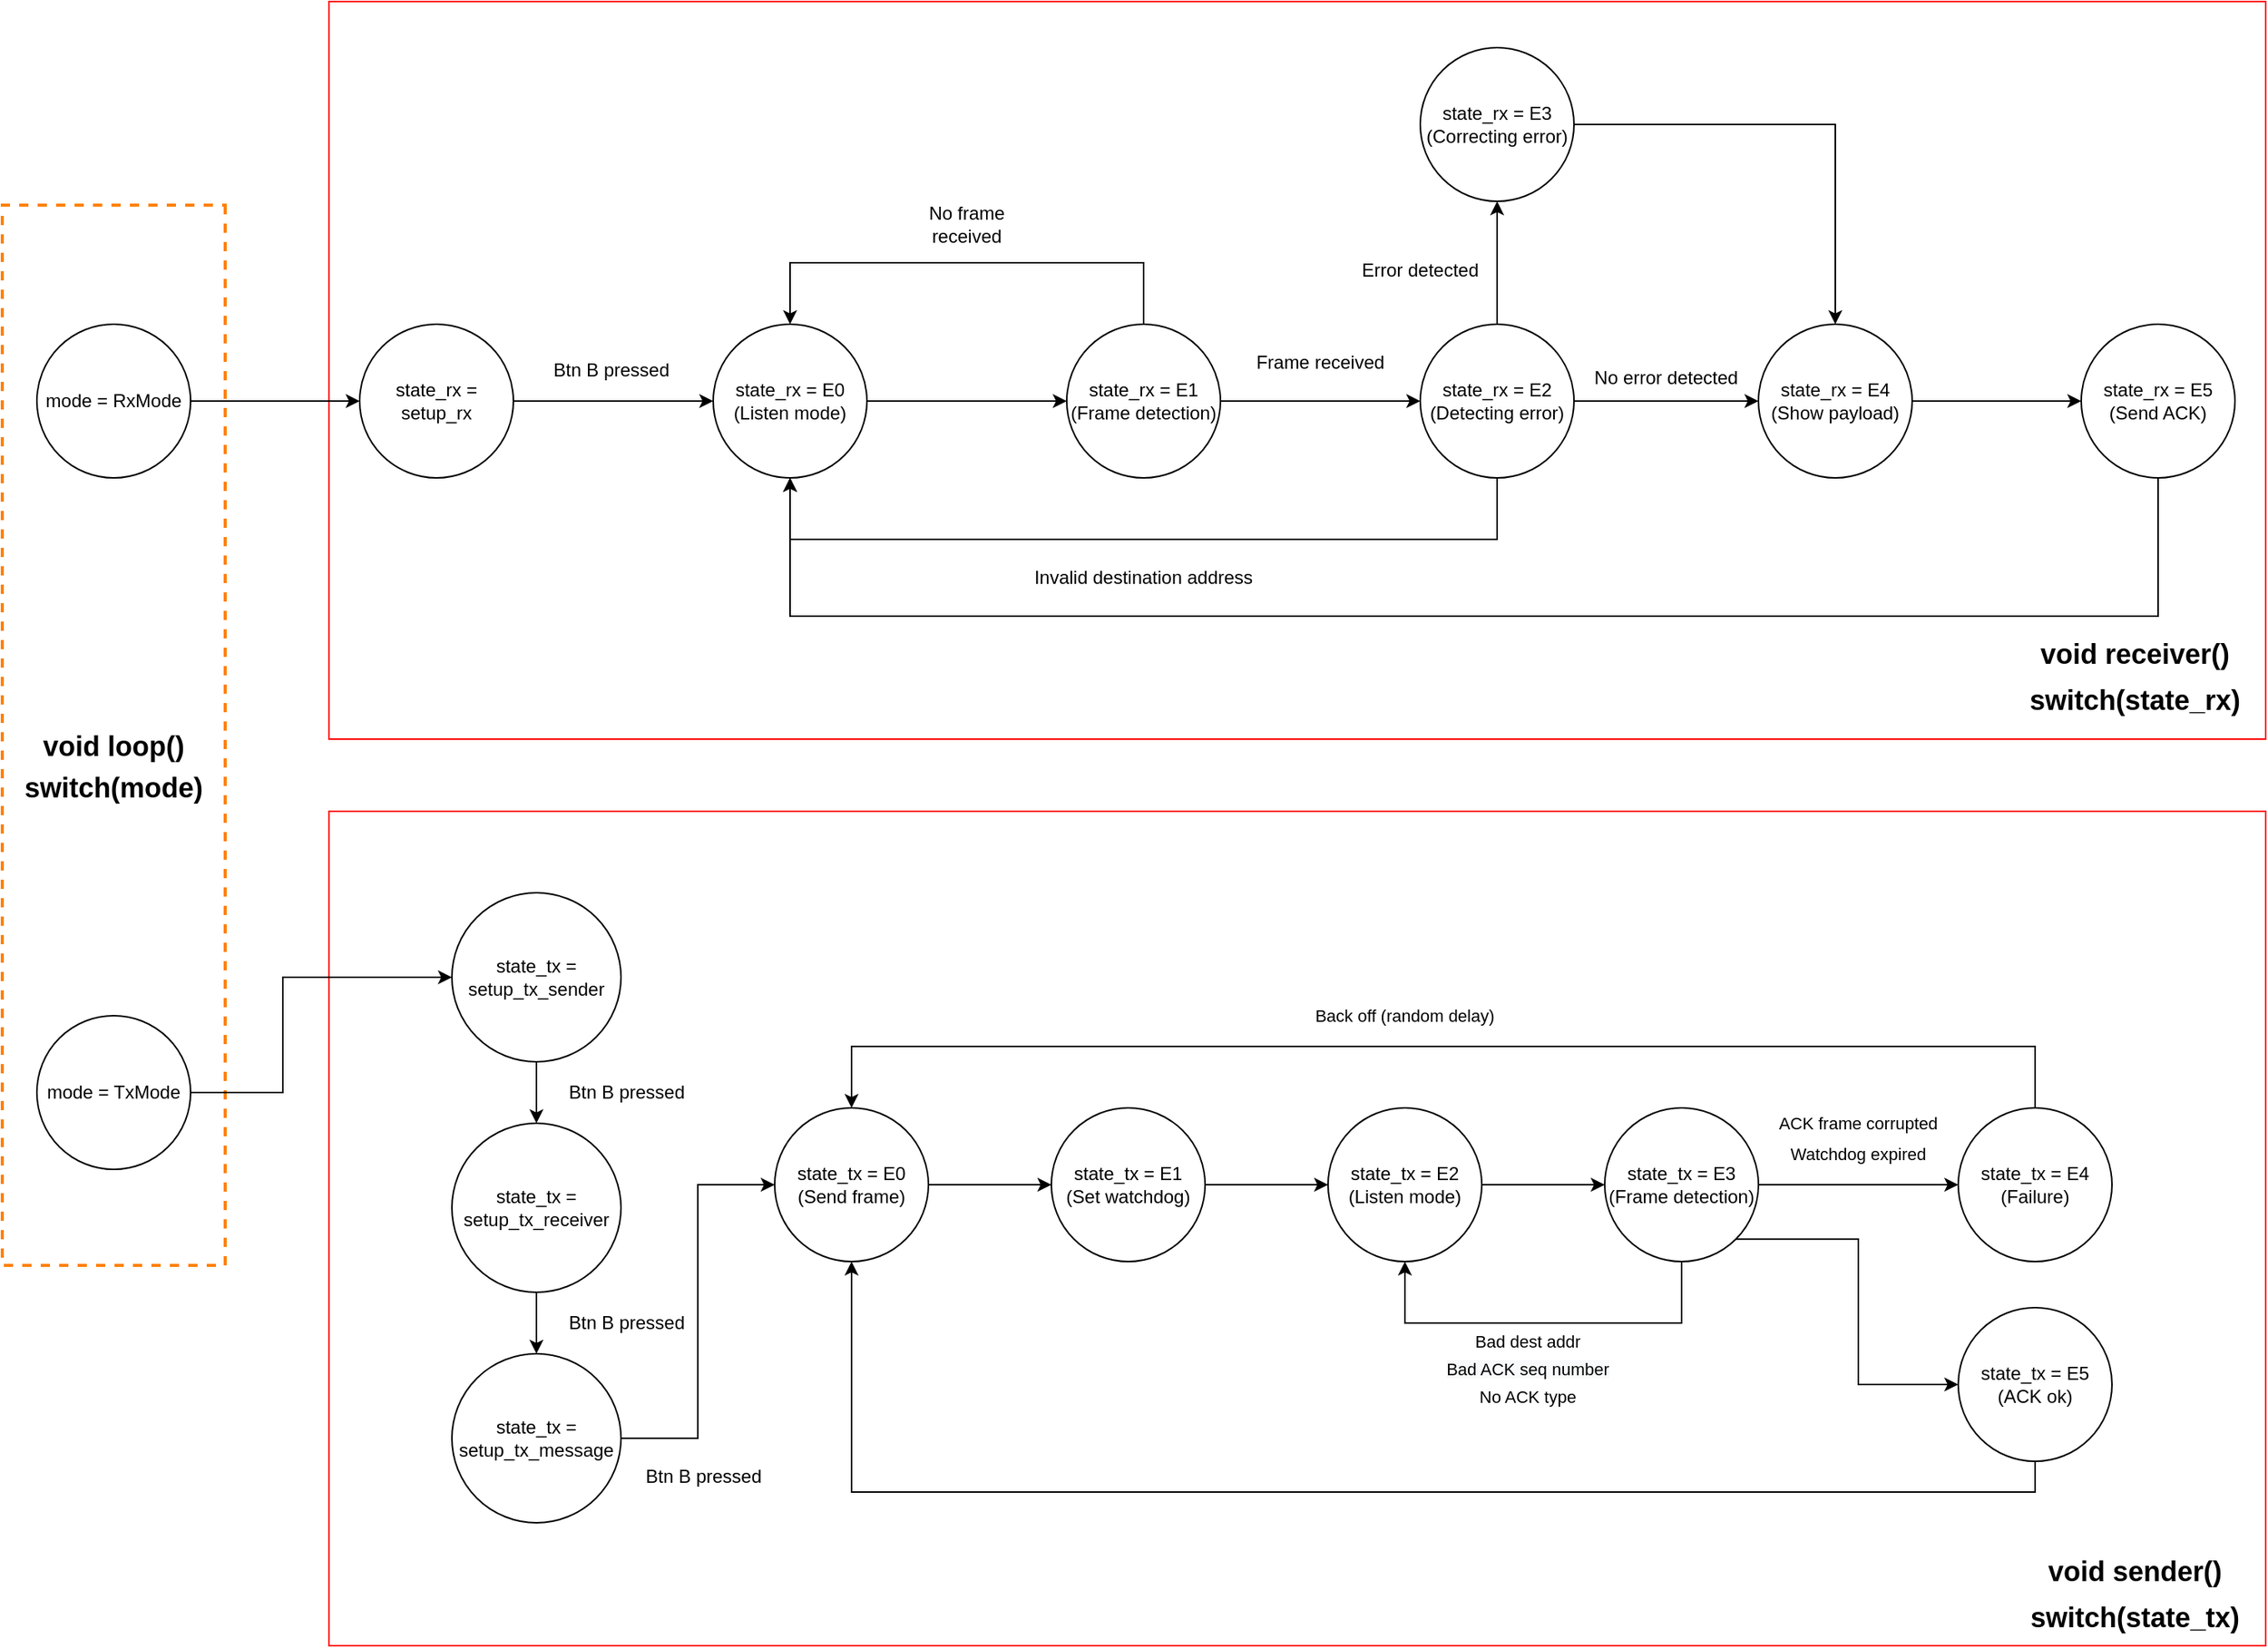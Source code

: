 <mxfile version="20.6.0" type="device"><diagram id="exGeWLARYNG6Pr1bm3GK" name="Page-1"><mxGraphModel dx="1348" dy="1620" grid="1" gridSize="10" guides="1" tooltips="1" connect="1" arrows="1" fold="1" page="1" pageScale="1" pageWidth="1169" pageHeight="827" math="0" shadow="0"><root><mxCell id="0"/><mxCell id="1" parent="0"/><mxCell id="FNsrXsWTFyg-rzpGsDtd-76" value="" style="rounded=0;whiteSpace=wrap;html=1;fontSize=11;rotation=90;dashed=1;fillColor=none;strokeWidth=2;strokeColor=#FF8000;" parent="1" vertex="1"><mxGeometry x="-265" y="225" width="690" height="145" as="geometry"/></mxCell><mxCell id="FNsrXsWTFyg-rzpGsDtd-73" value="" style="rounded=0;whiteSpace=wrap;html=1;fontSize=11;fillColor=none;strokeColor=#FF0000;" parent="1" vertex="1"><mxGeometry x="220" y="347" width="1260" height="543" as="geometry"/></mxCell><mxCell id="FNsrXsWTFyg-rzpGsDtd-32" value="" style="rounded=0;whiteSpace=wrap;html=1;fillColor=none;strokeColor=#FF0000;" parent="1" vertex="1"><mxGeometry x="220" y="-180" width="1260" height="480" as="geometry"/></mxCell><mxCell id="FNsrXsWTFyg-rzpGsDtd-3" style="edgeStyle=orthogonalEdgeStyle;rounded=0;orthogonalLoop=1;jettySize=auto;html=1;" parent="1" source="FNsrXsWTFyg-rzpGsDtd-1" target="FNsrXsWTFyg-rzpGsDtd-2" edge="1"><mxGeometry relative="1" as="geometry"/></mxCell><mxCell id="FNsrXsWTFyg-rzpGsDtd-1" value="mode = RxMode" style="ellipse;whiteSpace=wrap;html=1;aspect=fixed;" parent="1" vertex="1"><mxGeometry x="30" y="30" width="100" height="100" as="geometry"/></mxCell><mxCell id="FNsrXsWTFyg-rzpGsDtd-8" style="edgeStyle=orthogonalEdgeStyle;rounded=0;orthogonalLoop=1;jettySize=auto;html=1;" parent="1" source="FNsrXsWTFyg-rzpGsDtd-2" target="FNsrXsWTFyg-rzpGsDtd-4" edge="1"><mxGeometry relative="1" as="geometry"/></mxCell><mxCell id="FNsrXsWTFyg-rzpGsDtd-2" value="state_rx = setup_rx" style="ellipse;whiteSpace=wrap;html=1;aspect=fixed;" parent="1" vertex="1"><mxGeometry x="240" y="30" width="100" height="100" as="geometry"/></mxCell><mxCell id="FNsrXsWTFyg-rzpGsDtd-11" style="edgeStyle=orthogonalEdgeStyle;rounded=0;orthogonalLoop=1;jettySize=auto;html=1;entryX=0;entryY=0.5;entryDx=0;entryDy=0;" parent="1" source="FNsrXsWTFyg-rzpGsDtd-4" target="FNsrXsWTFyg-rzpGsDtd-10" edge="1"><mxGeometry relative="1" as="geometry"/></mxCell><mxCell id="FNsrXsWTFyg-rzpGsDtd-4" value="state_rx = E0&lt;br&gt;(Listen mode)" style="ellipse;whiteSpace=wrap;html=1;aspect=fixed;" parent="1" vertex="1"><mxGeometry x="470" y="30" width="100" height="100" as="geometry"/></mxCell><mxCell id="FNsrXsWTFyg-rzpGsDtd-9" value="Btn B pressed&amp;nbsp;" style="text;html=1;resizable=0;autosize=1;align=center;verticalAlign=middle;points=[];fillColor=none;strokeColor=none;rounded=0;" parent="1" vertex="1"><mxGeometry x="360" y="50" width="90" height="20" as="geometry"/></mxCell><mxCell id="FNsrXsWTFyg-rzpGsDtd-12" style="edgeStyle=orthogonalEdgeStyle;rounded=0;orthogonalLoop=1;jettySize=auto;html=1;entryX=0.5;entryY=0;entryDx=0;entryDy=0;" parent="1" source="FNsrXsWTFyg-rzpGsDtd-10" target="FNsrXsWTFyg-rzpGsDtd-4" edge="1"><mxGeometry relative="1" as="geometry"><Array as="points"><mxPoint x="750" y="-10"/><mxPoint x="520" y="-10"/></Array></mxGeometry></mxCell><mxCell id="FNsrXsWTFyg-rzpGsDtd-15" style="edgeStyle=orthogonalEdgeStyle;rounded=0;orthogonalLoop=1;jettySize=auto;html=1;" parent="1" source="FNsrXsWTFyg-rzpGsDtd-10" target="FNsrXsWTFyg-rzpGsDtd-14" edge="1"><mxGeometry relative="1" as="geometry"/></mxCell><mxCell id="FNsrXsWTFyg-rzpGsDtd-10" value="state_rx = E1&lt;br&gt;(Frame detection)" style="ellipse;whiteSpace=wrap;html=1;aspect=fixed;" parent="1" vertex="1"><mxGeometry x="700" y="30" width="100" height="100" as="geometry"/></mxCell><mxCell id="FNsrXsWTFyg-rzpGsDtd-13" value="No frame received" style="text;html=1;strokeColor=none;fillColor=none;align=center;verticalAlign=middle;whiteSpace=wrap;rounded=0;" parent="1" vertex="1"><mxGeometry x="590" y="-50" width="90" height="30" as="geometry"/></mxCell><mxCell id="FNsrXsWTFyg-rzpGsDtd-18" style="edgeStyle=orthogonalEdgeStyle;rounded=0;orthogonalLoop=1;jettySize=auto;html=1;entryX=0.5;entryY=1;entryDx=0;entryDy=0;" parent="1" source="FNsrXsWTFyg-rzpGsDtd-14" target="FNsrXsWTFyg-rzpGsDtd-4" edge="1"><mxGeometry relative="1" as="geometry"><Array as="points"><mxPoint x="980" y="170"/><mxPoint x="520" y="170"/></Array></mxGeometry></mxCell><mxCell id="FNsrXsWTFyg-rzpGsDtd-24" style="edgeStyle=orthogonalEdgeStyle;rounded=0;orthogonalLoop=1;jettySize=auto;html=1;entryX=0.5;entryY=1;entryDx=0;entryDy=0;" parent="1" source="FNsrXsWTFyg-rzpGsDtd-14" target="FNsrXsWTFyg-rzpGsDtd-17" edge="1"><mxGeometry relative="1" as="geometry"/></mxCell><mxCell id="FNsrXsWTFyg-rzpGsDtd-25" style="edgeStyle=orthogonalEdgeStyle;rounded=0;orthogonalLoop=1;jettySize=auto;html=1;entryX=0;entryY=0.5;entryDx=0;entryDy=0;" parent="1" source="FNsrXsWTFyg-rzpGsDtd-14" target="FNsrXsWTFyg-rzpGsDtd-23" edge="1"><mxGeometry relative="1" as="geometry"/></mxCell><mxCell id="FNsrXsWTFyg-rzpGsDtd-14" value="state_rx = E2&lt;br&gt;(Detecting error)" style="ellipse;whiteSpace=wrap;html=1;aspect=fixed;" parent="1" vertex="1"><mxGeometry x="930" y="30" width="100" height="100" as="geometry"/></mxCell><mxCell id="FNsrXsWTFyg-rzpGsDtd-16" value="Frame received" style="text;html=1;strokeColor=none;fillColor=none;align=center;verticalAlign=middle;whiteSpace=wrap;rounded=0;" parent="1" vertex="1"><mxGeometry x="820" y="40" width="90" height="30" as="geometry"/></mxCell><mxCell id="FNsrXsWTFyg-rzpGsDtd-26" style="edgeStyle=orthogonalEdgeStyle;rounded=0;orthogonalLoop=1;jettySize=auto;html=1;entryX=0.5;entryY=0;entryDx=0;entryDy=0;" parent="1" source="FNsrXsWTFyg-rzpGsDtd-17" target="FNsrXsWTFyg-rzpGsDtd-23" edge="1"><mxGeometry relative="1" as="geometry"/></mxCell><mxCell id="FNsrXsWTFyg-rzpGsDtd-17" value="state_rx = E3&lt;br&gt;(Correcting error)" style="ellipse;whiteSpace=wrap;html=1;aspect=fixed;" parent="1" vertex="1"><mxGeometry x="930" y="-150" width="100" height="100" as="geometry"/></mxCell><mxCell id="FNsrXsWTFyg-rzpGsDtd-20" value="Invalid destination address" style="text;html=1;strokeColor=none;fillColor=none;align=center;verticalAlign=middle;whiteSpace=wrap;rounded=0;" parent="1" vertex="1"><mxGeometry x="665" y="180" width="170" height="30" as="geometry"/></mxCell><mxCell id="FNsrXsWTFyg-rzpGsDtd-22" value="Error detected" style="text;html=1;strokeColor=none;fillColor=none;align=center;verticalAlign=middle;whiteSpace=wrap;rounded=0;" parent="1" vertex="1"><mxGeometry x="890" y="-20" width="80" height="30" as="geometry"/></mxCell><mxCell id="FNsrXsWTFyg-rzpGsDtd-31" style="edgeStyle=orthogonalEdgeStyle;rounded=0;orthogonalLoop=1;jettySize=auto;html=1;entryX=0;entryY=0.5;entryDx=0;entryDy=0;" parent="1" source="FNsrXsWTFyg-rzpGsDtd-23" target="FNsrXsWTFyg-rzpGsDtd-30" edge="1"><mxGeometry relative="1" as="geometry"/></mxCell><mxCell id="FNsrXsWTFyg-rzpGsDtd-23" value="state_rx = E4&lt;br&gt;(Show payload)" style="ellipse;whiteSpace=wrap;html=1;aspect=fixed;" parent="1" vertex="1"><mxGeometry x="1150" y="30" width="100" height="100" as="geometry"/></mxCell><mxCell id="FNsrXsWTFyg-rzpGsDtd-27" value="No error detected" style="text;html=1;strokeColor=none;fillColor=none;align=center;verticalAlign=middle;whiteSpace=wrap;rounded=0;" parent="1" vertex="1"><mxGeometry x="1040" y="50" width="100" height="30" as="geometry"/></mxCell><mxCell id="JnXLBQSu3MoinvZ75uY0-1" style="edgeStyle=orthogonalEdgeStyle;rounded=0;orthogonalLoop=1;jettySize=auto;html=1;entryX=0.5;entryY=1;entryDx=0;entryDy=0;" edge="1" parent="1" source="FNsrXsWTFyg-rzpGsDtd-30" target="FNsrXsWTFyg-rzpGsDtd-4"><mxGeometry relative="1" as="geometry"><Array as="points"><mxPoint x="1410" y="220"/><mxPoint x="520" y="220"/></Array></mxGeometry></mxCell><mxCell id="FNsrXsWTFyg-rzpGsDtd-30" value="state_rx = E5&lt;br&gt;(Send ACK)" style="ellipse;whiteSpace=wrap;html=1;aspect=fixed;" parent="1" vertex="1"><mxGeometry x="1360" y="30" width="100" height="100" as="geometry"/></mxCell><mxCell id="FNsrXsWTFyg-rzpGsDtd-33" value="&lt;font style=&quot;font-size: 18px;&quot;&gt;&lt;b&gt;switch(state_rx)&lt;/b&gt;&lt;/font&gt;" style="text;html=1;strokeColor=none;fillColor=none;align=center;verticalAlign=middle;whiteSpace=wrap;rounded=0;" parent="1" vertex="1"><mxGeometry x="1330" y="260" width="130" height="30" as="geometry"/></mxCell><mxCell id="FNsrXsWTFyg-rzpGsDtd-35" value="&lt;font style=&quot;font-size: 18px;&quot;&gt;&lt;b&gt;void receiver()&lt;/b&gt;&lt;/font&gt;" style="text;html=1;strokeColor=none;fillColor=none;align=center;verticalAlign=middle;whiteSpace=wrap;rounded=0;" parent="1" vertex="1"><mxGeometry x="1330" y="230" width="130" height="30" as="geometry"/></mxCell><mxCell id="FNsrXsWTFyg-rzpGsDtd-38" style="edgeStyle=orthogonalEdgeStyle;rounded=0;orthogonalLoop=1;jettySize=auto;html=1;entryX=0;entryY=0.5;entryDx=0;entryDy=0;fontSize=18;" parent="1" source="FNsrXsWTFyg-rzpGsDtd-36" target="FNsrXsWTFyg-rzpGsDtd-37" edge="1"><mxGeometry relative="1" as="geometry"><Array as="points"><mxPoint x="190" y="530"/><mxPoint x="190" y="455"/></Array></mxGeometry></mxCell><mxCell id="FNsrXsWTFyg-rzpGsDtd-36" value="mode = TxMode" style="ellipse;whiteSpace=wrap;html=1;aspect=fixed;" parent="1" vertex="1"><mxGeometry x="30" y="480" width="100" height="100" as="geometry"/></mxCell><mxCell id="FNsrXsWTFyg-rzpGsDtd-42" style="edgeStyle=orthogonalEdgeStyle;rounded=0;orthogonalLoop=1;jettySize=auto;html=1;exitX=0.5;exitY=1;exitDx=0;exitDy=0;entryX=0.5;entryY=0;entryDx=0;entryDy=0;fontSize=18;" parent="1" source="FNsrXsWTFyg-rzpGsDtd-37" target="FNsrXsWTFyg-rzpGsDtd-39" edge="1"><mxGeometry relative="1" as="geometry"/></mxCell><mxCell id="FNsrXsWTFyg-rzpGsDtd-37" value="state_tx = setup_tx_sender" style="ellipse;whiteSpace=wrap;html=1;aspect=fixed;" parent="1" vertex="1"><mxGeometry x="300" y="400" width="110" height="110" as="geometry"/></mxCell><mxCell id="FNsrXsWTFyg-rzpGsDtd-44" style="edgeStyle=orthogonalEdgeStyle;rounded=0;orthogonalLoop=1;jettySize=auto;html=1;exitX=0.5;exitY=1;exitDx=0;exitDy=0;entryX=0.5;entryY=0;entryDx=0;entryDy=0;fontSize=18;" parent="1" source="FNsrXsWTFyg-rzpGsDtd-39" target="FNsrXsWTFyg-rzpGsDtd-43" edge="1"><mxGeometry relative="1" as="geometry"/></mxCell><mxCell id="FNsrXsWTFyg-rzpGsDtd-39" value="state_tx = setup_tx_receiver" style="ellipse;whiteSpace=wrap;html=1;aspect=fixed;" parent="1" vertex="1"><mxGeometry x="300" y="550" width="110" height="110" as="geometry"/></mxCell><mxCell id="FNsrXsWTFyg-rzpGsDtd-41" value="Btn B pressed&amp;nbsp;" style="text;html=1;resizable=0;autosize=1;align=center;verticalAlign=middle;points=[];fillColor=none;strokeColor=none;rounded=0;" parent="1" vertex="1"><mxGeometry x="370" y="520" width="90" height="20" as="geometry"/></mxCell><mxCell id="FNsrXsWTFyg-rzpGsDtd-47" style="edgeStyle=orthogonalEdgeStyle;rounded=0;orthogonalLoop=1;jettySize=auto;html=1;entryX=0;entryY=0.5;entryDx=0;entryDy=0;fontSize=18;" parent="1" source="FNsrXsWTFyg-rzpGsDtd-43" target="FNsrXsWTFyg-rzpGsDtd-46" edge="1"><mxGeometry relative="1" as="geometry"/></mxCell><mxCell id="FNsrXsWTFyg-rzpGsDtd-43" value="state_tx = setup_tx_message" style="ellipse;whiteSpace=wrap;html=1;aspect=fixed;" parent="1" vertex="1"><mxGeometry x="300" y="700" width="110" height="110" as="geometry"/></mxCell><mxCell id="FNsrXsWTFyg-rzpGsDtd-45" value="Btn B pressed&amp;nbsp;" style="text;html=1;resizable=0;autosize=1;align=center;verticalAlign=middle;points=[];fillColor=none;strokeColor=none;rounded=0;" parent="1" vertex="1"><mxGeometry x="370" y="670" width="90" height="20" as="geometry"/></mxCell><mxCell id="FNsrXsWTFyg-rzpGsDtd-50" style="edgeStyle=orthogonalEdgeStyle;rounded=0;orthogonalLoop=1;jettySize=auto;html=1;fontSize=18;" parent="1" source="FNsrXsWTFyg-rzpGsDtd-46" target="FNsrXsWTFyg-rzpGsDtd-49" edge="1"><mxGeometry relative="1" as="geometry"/></mxCell><mxCell id="FNsrXsWTFyg-rzpGsDtd-46" value="state_tx = E0&lt;br&gt;(Send frame)" style="ellipse;whiteSpace=wrap;html=1;aspect=fixed;" parent="1" vertex="1"><mxGeometry x="510" y="540" width="100" height="100" as="geometry"/></mxCell><mxCell id="FNsrXsWTFyg-rzpGsDtd-48" value="Btn B pressed&amp;nbsp;" style="text;html=1;resizable=0;autosize=1;align=center;verticalAlign=middle;points=[];fillColor=none;strokeColor=none;rounded=0;" parent="1" vertex="1"><mxGeometry x="420" y="770" width="90" height="20" as="geometry"/></mxCell><mxCell id="FNsrXsWTFyg-rzpGsDtd-52" style="edgeStyle=orthogonalEdgeStyle;rounded=0;orthogonalLoop=1;jettySize=auto;html=1;fontSize=18;" parent="1" source="FNsrXsWTFyg-rzpGsDtd-49" target="FNsrXsWTFyg-rzpGsDtd-51" edge="1"><mxGeometry relative="1" as="geometry"/></mxCell><mxCell id="FNsrXsWTFyg-rzpGsDtd-49" value="state_tx = E1&lt;br&gt;(Set watchdog)" style="ellipse;whiteSpace=wrap;html=1;aspect=fixed;" parent="1" vertex="1"><mxGeometry x="690" y="540" width="100" height="100" as="geometry"/></mxCell><mxCell id="FNsrXsWTFyg-rzpGsDtd-54" style="edgeStyle=orthogonalEdgeStyle;rounded=0;orthogonalLoop=1;jettySize=auto;html=1;entryX=0;entryY=0.5;entryDx=0;entryDy=0;fontSize=18;" parent="1" source="FNsrXsWTFyg-rzpGsDtd-51" target="FNsrXsWTFyg-rzpGsDtd-53" edge="1"><mxGeometry relative="1" as="geometry"/></mxCell><mxCell id="FNsrXsWTFyg-rzpGsDtd-51" value="state_tx = E2&lt;br&gt;(Listen mode)" style="ellipse;whiteSpace=wrap;html=1;aspect=fixed;" parent="1" vertex="1"><mxGeometry x="870" y="540" width="100" height="100" as="geometry"/></mxCell><mxCell id="FNsrXsWTFyg-rzpGsDtd-55" style="edgeStyle=orthogonalEdgeStyle;rounded=0;orthogonalLoop=1;jettySize=auto;html=1;entryX=0.5;entryY=1;entryDx=0;entryDy=0;fontSize=18;" parent="1" source="FNsrXsWTFyg-rzpGsDtd-53" target="FNsrXsWTFyg-rzpGsDtd-51" edge="1"><mxGeometry relative="1" as="geometry"><Array as="points"><mxPoint x="1100" y="680"/><mxPoint x="920" y="680"/></Array></mxGeometry></mxCell><mxCell id="FNsrXsWTFyg-rzpGsDtd-62" style="edgeStyle=orthogonalEdgeStyle;rounded=0;orthogonalLoop=1;jettySize=auto;html=1;fontSize=11;" parent="1" source="FNsrXsWTFyg-rzpGsDtd-53" target="FNsrXsWTFyg-rzpGsDtd-61" edge="1"><mxGeometry relative="1" as="geometry"/></mxCell><mxCell id="FNsrXsWTFyg-rzpGsDtd-71" style="edgeStyle=orthogonalEdgeStyle;rounded=0;orthogonalLoop=1;jettySize=auto;html=1;exitX=1;exitY=1;exitDx=0;exitDy=0;entryX=0;entryY=0.5;entryDx=0;entryDy=0;fontSize=11;" parent="1" source="FNsrXsWTFyg-rzpGsDtd-53" target="FNsrXsWTFyg-rzpGsDtd-70" edge="1"><mxGeometry relative="1" as="geometry"/></mxCell><mxCell id="FNsrXsWTFyg-rzpGsDtd-53" value="state_tx = E3&lt;br&gt;(Frame detection)" style="ellipse;whiteSpace=wrap;html=1;aspect=fixed;" parent="1" vertex="1"><mxGeometry x="1050" y="540" width="100" height="100" as="geometry"/></mxCell><mxCell id="FNsrXsWTFyg-rzpGsDtd-56" value="&lt;font style=&quot;font-size: 11px;&quot;&gt;Bad dest addr&lt;br&gt;&lt;/font&gt;" style="text;html=1;strokeColor=none;fillColor=none;align=center;verticalAlign=middle;rounded=0;fontSize=18;spacing=0;whiteSpace=wrap;" parent="1" vertex="1"><mxGeometry x="950" y="680" width="100" height="20" as="geometry"/></mxCell><mxCell id="FNsrXsWTFyg-rzpGsDtd-58" value="No ACK type" style="text;html=1;strokeColor=none;fillColor=none;align=center;verticalAlign=middle;whiteSpace=wrap;rounded=0;fontSize=11;" parent="1" vertex="1"><mxGeometry x="960" y="720" width="80" height="15" as="geometry"/></mxCell><mxCell id="FNsrXsWTFyg-rzpGsDtd-59" value="&lt;span style=&quot;color: rgb(0, 0, 0); font-family: Helvetica; font-size: 11px; font-style: normal; font-variant-ligatures: normal; font-variant-caps: normal; font-weight: 400; letter-spacing: normal; orphans: 2; text-align: center; text-indent: 0px; text-transform: none; widows: 2; word-spacing: 0px; -webkit-text-stroke-width: 0px; background-color: rgb(248, 249, 250); text-decoration-thickness: initial; text-decoration-style: initial; text-decoration-color: initial; float: none; display: inline !important;&quot;&gt;Bad ACK seq number&lt;/span&gt;" style="text;html=1;strokeColor=none;fillColor=none;align=center;verticalAlign=middle;whiteSpace=wrap;rounded=0;fontSize=11;" parent="1" vertex="1"><mxGeometry x="945" y="700" width="110" height="20" as="geometry"/></mxCell><mxCell id="FNsrXsWTFyg-rzpGsDtd-65" style="edgeStyle=orthogonalEdgeStyle;rounded=0;orthogonalLoop=1;jettySize=auto;html=1;entryX=0.5;entryY=0;entryDx=0;entryDy=0;fontSize=11;" parent="1" source="FNsrXsWTFyg-rzpGsDtd-61" target="FNsrXsWTFyg-rzpGsDtd-46" edge="1"><mxGeometry relative="1" as="geometry"><Array as="points"><mxPoint x="1330" y="500"/><mxPoint x="560" y="500"/></Array></mxGeometry></mxCell><mxCell id="FNsrXsWTFyg-rzpGsDtd-61" value="state_tx = E4&lt;br&gt;(Failure)" style="ellipse;whiteSpace=wrap;html=1;aspect=fixed;" parent="1" vertex="1"><mxGeometry x="1280" y="540" width="100" height="100" as="geometry"/></mxCell><mxCell id="FNsrXsWTFyg-rzpGsDtd-63" value="Watchdog expired" style="text;html=1;strokeColor=none;fillColor=none;align=center;verticalAlign=middle;whiteSpace=wrap;rounded=0;fontSize=11;" parent="1" vertex="1"><mxGeometry x="1165" y="560" width="100" height="20" as="geometry"/></mxCell><mxCell id="FNsrXsWTFyg-rzpGsDtd-64" value="ACK frame corrupted" style="text;html=1;strokeColor=none;fillColor=none;align=center;verticalAlign=middle;whiteSpace=wrap;rounded=0;fontSize=11;" parent="1" vertex="1"><mxGeometry x="1160" y="540" width="110" height="20" as="geometry"/></mxCell><mxCell id="FNsrXsWTFyg-rzpGsDtd-67" value="Back off (random delay)" style="text;html=1;strokeColor=none;fillColor=none;align=center;verticalAlign=middle;whiteSpace=wrap;rounded=0;fontSize=11;" parent="1" vertex="1"><mxGeometry x="850" y="470" width="140" height="20" as="geometry"/></mxCell><mxCell id="FNsrXsWTFyg-rzpGsDtd-72" style="edgeStyle=orthogonalEdgeStyle;rounded=0;orthogonalLoop=1;jettySize=auto;html=1;entryX=0.5;entryY=1;entryDx=0;entryDy=0;fontSize=11;" parent="1" source="FNsrXsWTFyg-rzpGsDtd-70" target="FNsrXsWTFyg-rzpGsDtd-46" edge="1"><mxGeometry relative="1" as="geometry"><Array as="points"><mxPoint x="1330" y="790"/><mxPoint x="560" y="790"/></Array></mxGeometry></mxCell><mxCell id="FNsrXsWTFyg-rzpGsDtd-70" value="state_tx = E5&lt;br&gt;(ACK ok)" style="ellipse;whiteSpace=wrap;html=1;aspect=fixed;" parent="1" vertex="1"><mxGeometry x="1280" y="670" width="100" height="100" as="geometry"/></mxCell><mxCell id="FNsrXsWTFyg-rzpGsDtd-74" value="&lt;font style=&quot;font-size: 18px;&quot;&gt;&lt;b&gt;switch(state_tx)&lt;/b&gt;&lt;/font&gt;" style="text;html=1;strokeColor=none;fillColor=none;align=center;verticalAlign=middle;whiteSpace=wrap;rounded=0;" parent="1" vertex="1"><mxGeometry x="1330" y="857" width="130" height="30" as="geometry"/></mxCell><mxCell id="FNsrXsWTFyg-rzpGsDtd-75" value="&lt;font style=&quot;font-size: 18px;&quot;&gt;&lt;b&gt;void sender()&lt;/b&gt;&lt;/font&gt;" style="text;html=1;strokeColor=none;fillColor=none;align=center;verticalAlign=middle;whiteSpace=wrap;rounded=0;" parent="1" vertex="1"><mxGeometry x="1330" y="827" width="130" height="30" as="geometry"/></mxCell><mxCell id="FNsrXsWTFyg-rzpGsDtd-78" value="&lt;font style=&quot;font-size: 18px;&quot;&gt;&lt;b&gt;void loop()&lt;/b&gt;&lt;/font&gt;" style="text;html=1;strokeColor=none;fillColor=none;align=center;verticalAlign=middle;whiteSpace=wrap;rounded=0;" parent="1" vertex="1"><mxGeometry x="15" y="290" width="130" height="30" as="geometry"/></mxCell><mxCell id="FNsrXsWTFyg-rzpGsDtd-80" value="&lt;font style=&quot;font-size: 18px;&quot;&gt;&lt;b&gt;switch(mode)&lt;/b&gt;&lt;/font&gt;" style="text;html=1;strokeColor=none;fillColor=none;align=center;verticalAlign=middle;whiteSpace=wrap;rounded=0;" parent="1" vertex="1"><mxGeometry x="15" y="317" width="130" height="30" as="geometry"/></mxCell></root></mxGraphModel></diagram></mxfile>